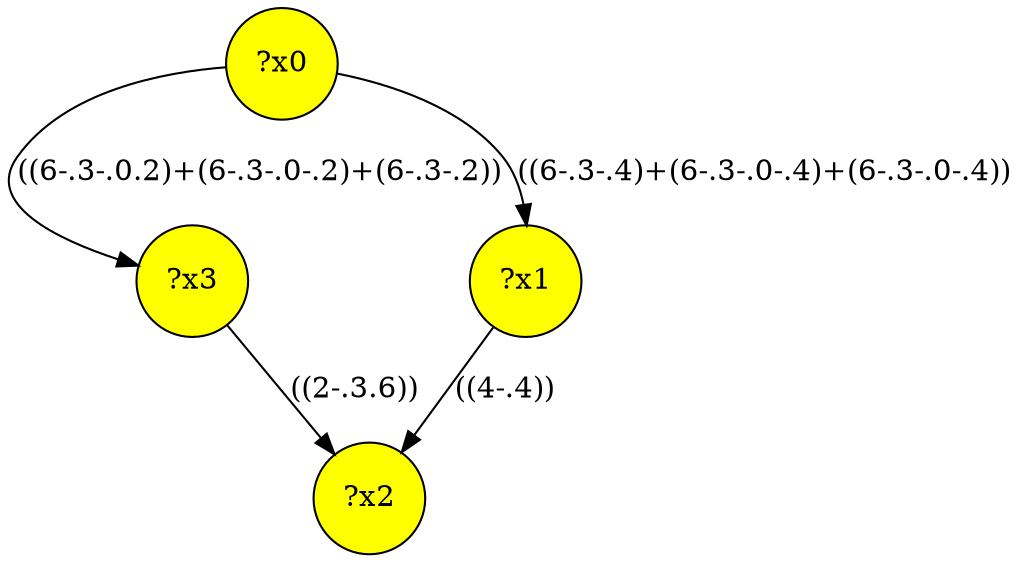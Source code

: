 digraph g {
	x3 [fillcolor="yellow", style="filled," shape=circle, label="?x3"];
	x0 [fillcolor="yellow", style="filled," shape=circle, label="?x0"];
	x1 [fillcolor="yellow", style="filled," shape=circle, label="?x1"];
	x2 [fillcolor="yellow", style="filled," shape=circle, label="?x2"];
	x0 -> x1 [label="((6-.3-.4)+(6-.3-.0-.4)+(6-.3-.0-.4))"];
	x1 -> x2 [label="((4-.4))"];
	x0 -> x3 [label="((6-.3-.0.2)+(6-.3-.0-.2)+(6-.3-.2))"];
	x3 -> x2 [label="((2-.3.6))"];
}
